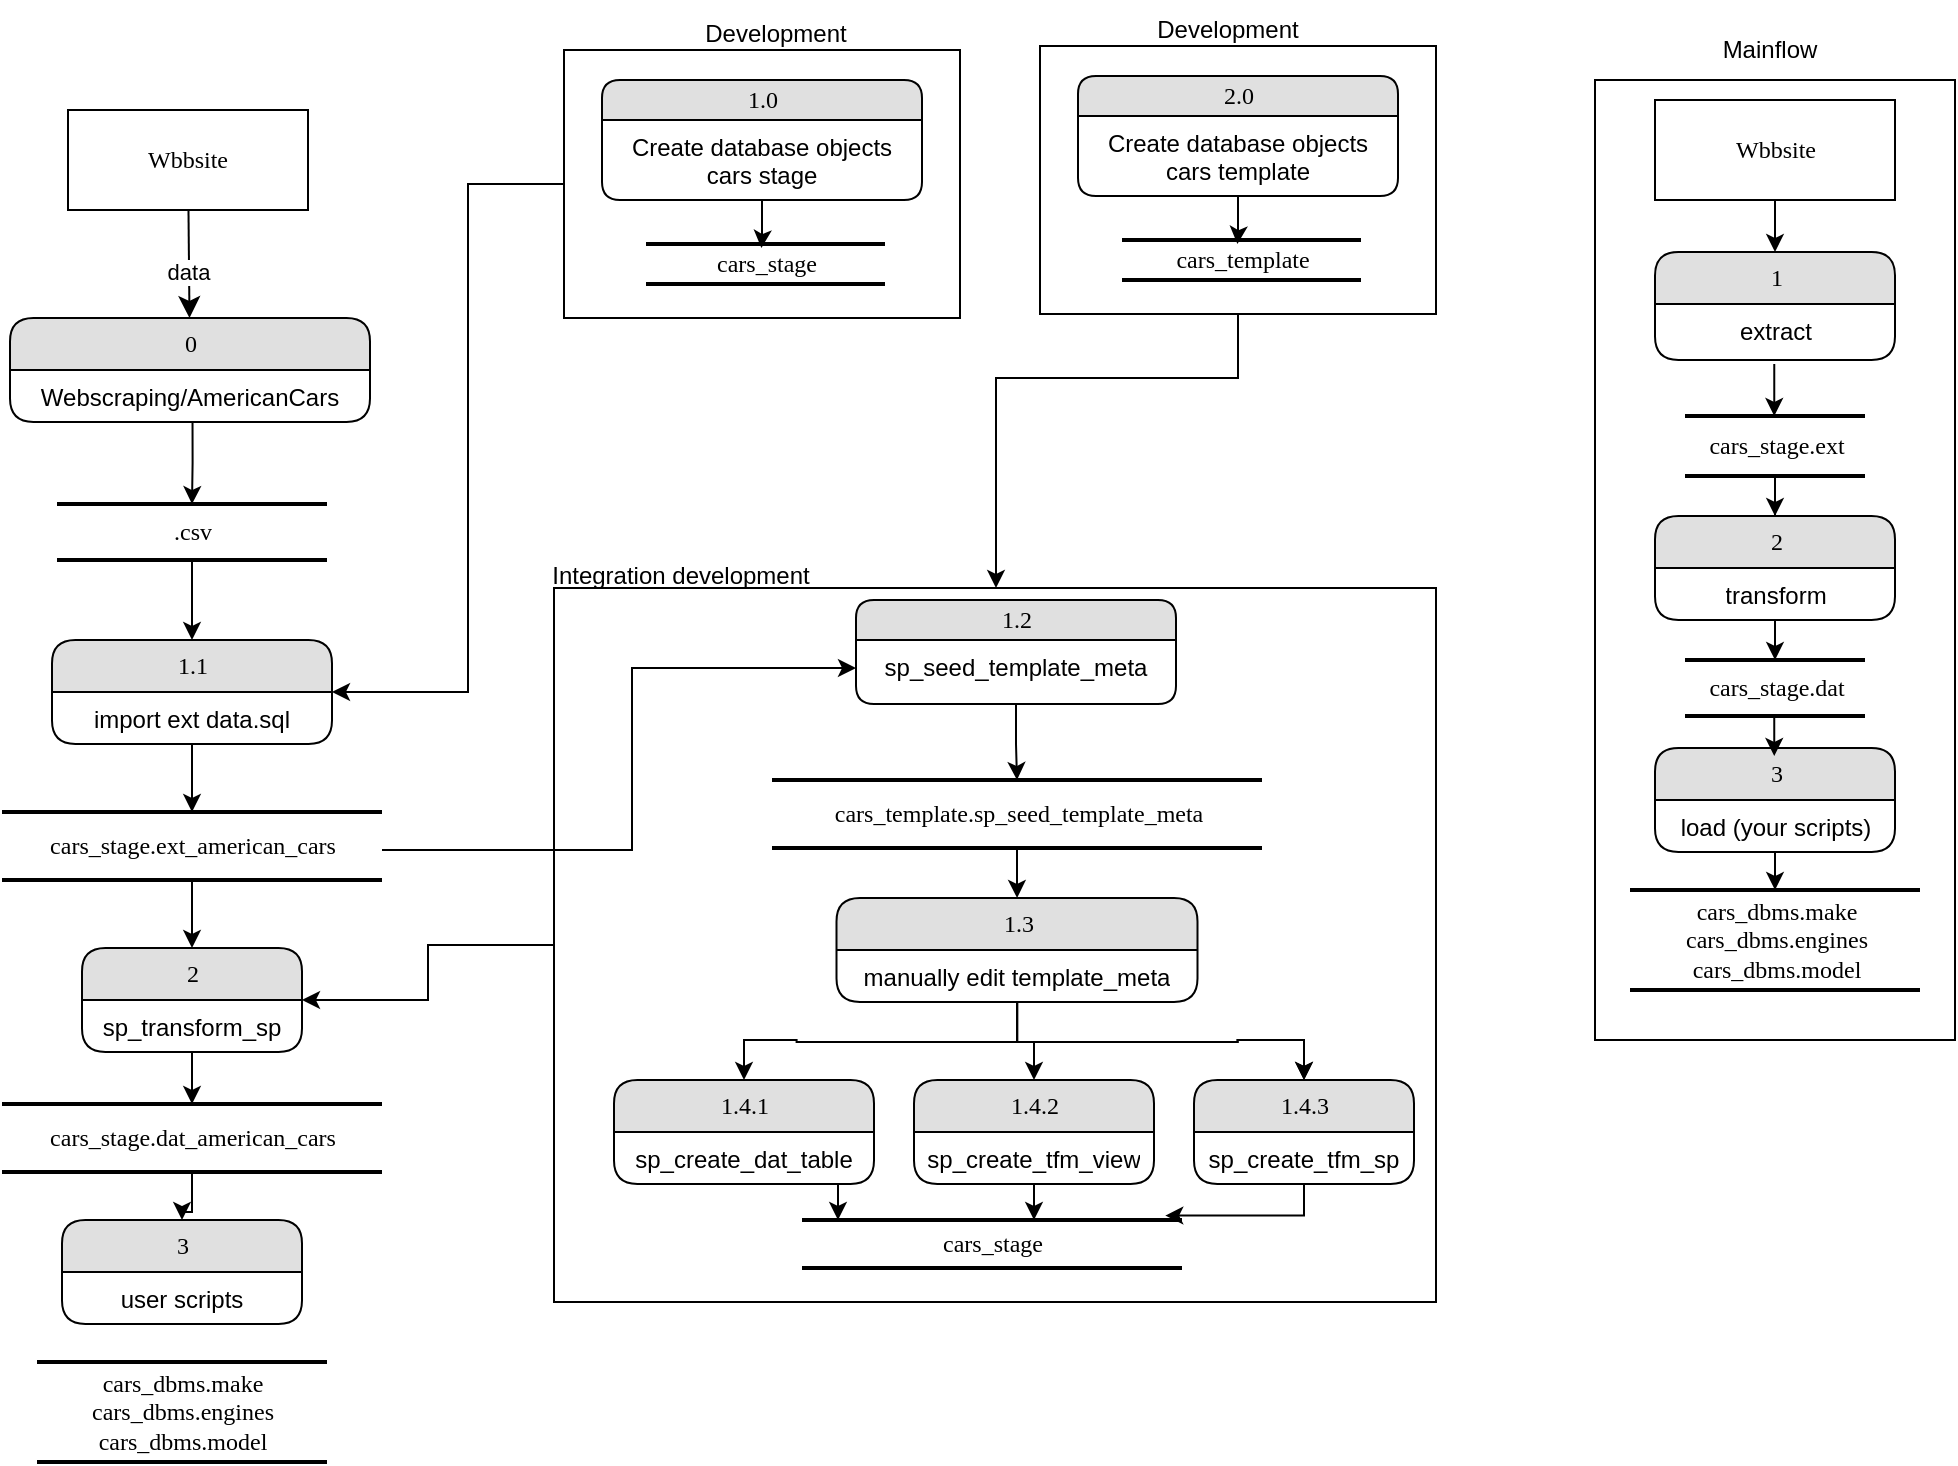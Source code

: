 <mxfile version="17.2.1" type="device"><diagram name="Page-1" id="52a04d89-c75d-2922-d76d-85b35f80e030"><mxGraphModel dx="1342" dy="865" grid="0" gridSize="10" guides="1" tooltips="1" connect="1" arrows="1" fold="1" page="1" pageScale="1" pageWidth="1100" pageHeight="850" background="none" math="0" shadow="0"><root><mxCell id="0"/><mxCell id="1" parent="0"/><mxCell id="p8GH417m3eNIRk5ja6Gc-9" value="" style="rounded=0;whiteSpace=wrap;html=1;fillColor=none;" parent="1" vertex="1"><mxGeometry x="327" y="25" width="198" height="134" as="geometry"/></mxCell><mxCell id="p8GH417m3eNIRk5ja6Gc-16" style="edgeStyle=orthogonalEdgeStyle;rounded=0;orthogonalLoop=1;jettySize=auto;html=1;" parent="1" source="mL82_x171i5qTxR_QhNZ-86" target="mL82_x171i5qTxR_QhNZ-66" edge="1"><mxGeometry relative="1" as="geometry"/></mxCell><mxCell id="mL82_x171i5qTxR_QhNZ-86" value="" style="rounded=0;whiteSpace=wrap;html=1;fillColor=none;" parent="1" vertex="1"><mxGeometry x="322" y="294" width="441" height="357" as="geometry"/></mxCell><mxCell id="mL82_x171i5qTxR_QhNZ-83" value="" style="rounded=0;whiteSpace=wrap;html=1;fillColor=none;" parent="1" vertex="1"><mxGeometry x="842.5" y="40" width="180" height="480" as="geometry"/></mxCell><mxCell id="mL82_x171i5qTxR_QhNZ-4" style="edgeStyle=orthogonalEdgeStyle;rounded=0;orthogonalLoop=1;jettySize=auto;html=1;" parent="1" source="21ea969265ad0168-30" target="1fdf3b25b50cf41e-7" edge="1"><mxGeometry relative="1" as="geometry"/></mxCell><mxCell id="21ea969265ad0168-30" value=".csv" style="html=1;rounded=0;shadow=0;comic=0;labelBackgroundColor=none;strokeWidth=2;fontFamily=Verdana;fontSize=12;align=center;shape=mxgraph.ios7ui.horLines;" parent="1" vertex="1"><mxGeometry x="73.5" y="252" width="135" height="28" as="geometry"/></mxCell><mxCell id="1fdf3b25b50cf41e-27" style="edgeStyle=none;html=1;labelBackgroundColor=none;startFill=0;startSize=8;endFill=1;endSize=8;fontFamily=Verdana;fontSize=12;" parent="1" source="17472293e6e8944d-30" target="1fdf3b25b50cf41e-1" edge="1"><mxGeometry relative="1" as="geometry"/></mxCell><mxCell id="mL82_x171i5qTxR_QhNZ-1" value="data" style="edgeLabel;html=1;align=center;verticalAlign=middle;resizable=0;points=[];" parent="1fdf3b25b50cf41e-27" vertex="1" connectable="0"><mxGeometry x="0.144" y="-1" relative="1" as="geometry"><mxPoint as="offset"/></mxGeometry></mxCell><mxCell id="17472293e6e8944d-30" value="Wbbsite" style="whiteSpace=wrap;html=1;rounded=0;shadow=0;comic=0;labelBackgroundColor=none;strokeWidth=1;fontFamily=Verdana;fontSize=12;align=center;" parent="1" vertex="1"><mxGeometry x="79" y="55" width="120" height="50" as="geometry"/></mxCell><mxCell id="1fdf3b25b50cf41e-1" value="0" style="swimlane;html=1;fontStyle=0;childLayout=stackLayout;horizontal=1;startSize=26;fillColor=#e0e0e0;horizontalStack=0;resizeParent=1;resizeLast=0;collapsible=1;marginBottom=0;swimlaneFillColor=#ffffff;align=center;rounded=1;shadow=0;comic=0;labelBackgroundColor=none;strokeWidth=1;fontFamily=Verdana;fontSize=12" parent="1" vertex="1"><mxGeometry x="50" y="159" width="180" height="52" as="geometry"/></mxCell><mxCell id="1fdf3b25b50cf41e-2" value="Webscraping/AmericanCars" style="text;html=1;strokeColor=none;fillColor=none;spacingLeft=4;spacingRight=4;whiteSpace=wrap;overflow=hidden;rotatable=0;points=[[0,0.5],[1,0.5]];portConstraint=eastwest;align=center;" parent="1fdf3b25b50cf41e-1" vertex="1"><mxGeometry y="26" width="180" height="26" as="geometry"/></mxCell><mxCell id="1fdf3b25b50cf41e-7" value="1.1" style="swimlane;html=1;fontStyle=0;childLayout=stackLayout;horizontal=1;startSize=26;fillColor=#e0e0e0;horizontalStack=0;resizeParent=1;resizeLast=0;collapsible=1;marginBottom=0;swimlaneFillColor=#ffffff;align=center;rounded=1;shadow=0;comic=0;labelBackgroundColor=none;strokeWidth=1;fontFamily=Verdana;fontSize=12" parent="1" vertex="1"><mxGeometry x="71" y="320" width="140" height="52" as="geometry"/></mxCell><mxCell id="1fdf3b25b50cf41e-8" value="import ext data.sql" style="text;html=1;strokeColor=none;fillColor=none;spacingLeft=4;spacingRight=4;whiteSpace=wrap;overflow=hidden;rotatable=0;points=[[0,0.5],[1,0.5]];portConstraint=eastwest;align=center;" parent="1fdf3b25b50cf41e-7" vertex="1"><mxGeometry y="26" width="140" height="26" as="geometry"/></mxCell><mxCell id="mL82_x171i5qTxR_QhNZ-8" style="edgeStyle=orthogonalEdgeStyle;rounded=0;orthogonalLoop=1;jettySize=auto;html=1;" parent="1" source="1fdf3b25b50cf41e-21" target="mL82_x171i5qTxR_QhNZ-7" edge="1"><mxGeometry relative="1" as="geometry"/></mxCell><mxCell id="1fdf3b25b50cf41e-21" value="1.2" style="swimlane;html=1;fontStyle=0;childLayout=stackLayout;horizontal=1;startSize=20;fillColor=#e0e0e0;horizontalStack=0;resizeParent=1;resizeLast=0;collapsible=1;marginBottom=0;swimlaneFillColor=#ffffff;align=center;rounded=1;shadow=0;comic=0;labelBackgroundColor=none;strokeWidth=1;fontFamily=Verdana;fontSize=12" parent="1" vertex="1"><mxGeometry x="473" y="300" width="160" height="52" as="geometry"/></mxCell><mxCell id="1fdf3b25b50cf41e-22" value="sp_seed_template_meta" style="text;html=1;strokeColor=none;fillColor=none;spacingLeft=4;spacingRight=4;whiteSpace=wrap;overflow=hidden;rotatable=0;points=[[0,0.5],[1,0.5]];portConstraint=eastwest;align=center;" parent="1fdf3b25b50cf41e-21" vertex="1"><mxGeometry y="20" width="160" height="26" as="geometry"/></mxCell><mxCell id="mL82_x171i5qTxR_QhNZ-3" style="edgeStyle=orthogonalEdgeStyle;rounded=0;orthogonalLoop=1;jettySize=auto;html=1;exitX=0.507;exitY=1;exitDx=0;exitDy=0;exitPerimeter=0;" parent="1" source="1fdf3b25b50cf41e-2" target="21ea969265ad0168-30" edge="1"><mxGeometry relative="1" as="geometry"/></mxCell><mxCell id="mL82_x171i5qTxR_QhNZ-9" style="edgeStyle=elbowEdgeStyle;rounded=0;orthogonalLoop=1;jettySize=auto;html=1;exitX=0.937;exitY=0.559;exitDx=0;exitDy=0;exitPerimeter=0;" parent="1" source="mL82_x171i5qTxR_QhNZ-5" target="1fdf3b25b50cf41e-21" edge="1"><mxGeometry relative="1" as="geometry"><Array as="points"><mxPoint x="361" y="334"/></Array></mxGeometry></mxCell><mxCell id="mL82_x171i5qTxR_QhNZ-68" style="edgeStyle=orthogonalEdgeStyle;rounded=0;orthogonalLoop=1;jettySize=auto;html=1;entryX=0.5;entryY=0;entryDx=0;entryDy=0;" parent="1" source="mL82_x171i5qTxR_QhNZ-5" target="mL82_x171i5qTxR_QhNZ-66" edge="1"><mxGeometry relative="1" as="geometry"/></mxCell><mxCell id="mL82_x171i5qTxR_QhNZ-5" value="cars_stage.ext_american_cars" style="html=1;rounded=0;shadow=0;comic=0;labelBackgroundColor=none;strokeWidth=2;fontFamily=Verdana;fontSize=12;align=center;shape=mxgraph.ios7ui.horLines;" parent="1" vertex="1"><mxGeometry x="46" y="406" width="190" height="34" as="geometry"/></mxCell><mxCell id="mL82_x171i5qTxR_QhNZ-6" style="edgeStyle=orthogonalEdgeStyle;rounded=0;orthogonalLoop=1;jettySize=auto;html=1;" parent="1" source="1fdf3b25b50cf41e-7" target="mL82_x171i5qTxR_QhNZ-5" edge="1"><mxGeometry relative="1" as="geometry"><mxPoint x="240" y="438" as="sourcePoint"/></mxGeometry></mxCell><mxCell id="mL82_x171i5qTxR_QhNZ-15" style="edgeStyle=orthogonalEdgeStyle;rounded=0;orthogonalLoop=1;jettySize=auto;html=1;" parent="1" source="mL82_x171i5qTxR_QhNZ-7" target="mL82_x171i5qTxR_QhNZ-10" edge="1"><mxGeometry relative="1" as="geometry"/></mxCell><mxCell id="mL82_x171i5qTxR_QhNZ-7" value="cars_template.sp_seed_template_meta" style="html=1;rounded=0;shadow=0;comic=0;labelBackgroundColor=none;strokeWidth=2;fontFamily=Verdana;fontSize=12;align=center;shape=mxgraph.ios7ui.horLines;" parent="1" vertex="1"><mxGeometry x="431" y="390" width="245" height="34" as="geometry"/></mxCell><mxCell id="mL82_x171i5qTxR_QhNZ-76" style="edgeStyle=orthogonalEdgeStyle;rounded=0;orthogonalLoop=1;jettySize=auto;html=1;" parent="1" source="mL82_x171i5qTxR_QhNZ-10" target="mL82_x171i5qTxR_QhNZ-16" edge="1"><mxGeometry relative="1" as="geometry"/></mxCell><mxCell id="mL82_x171i5qTxR_QhNZ-77" style="edgeStyle=orthogonalEdgeStyle;rounded=0;orthogonalLoop=1;jettySize=auto;html=1;" parent="1" source="mL82_x171i5qTxR_QhNZ-10" target="mL82_x171i5qTxR_QhNZ-62" edge="1"><mxGeometry relative="1" as="geometry"/></mxCell><mxCell id="mL82_x171i5qTxR_QhNZ-78" style="edgeStyle=orthogonalEdgeStyle;rounded=0;orthogonalLoop=1;jettySize=auto;html=1;" parent="1" source="mL82_x171i5qTxR_QhNZ-10" target="mL82_x171i5qTxR_QhNZ-22" edge="1"><mxGeometry relative="1" as="geometry"/></mxCell><mxCell id="mL82_x171i5qTxR_QhNZ-79" style="edgeStyle=orthogonalEdgeStyle;rounded=0;orthogonalLoop=1;jettySize=auto;html=1;" parent="1" source="mL82_x171i5qTxR_QhNZ-10" target="mL82_x171i5qTxR_QhNZ-62" edge="1"><mxGeometry relative="1" as="geometry"/></mxCell><mxCell id="mL82_x171i5qTxR_QhNZ-10" value="1.3" style="swimlane;html=1;fontStyle=0;childLayout=stackLayout;horizontal=1;startSize=26;fillColor=#e0e0e0;horizontalStack=0;resizeParent=1;resizeLast=0;collapsible=1;marginBottom=0;swimlaneFillColor=#ffffff;align=center;rounded=1;shadow=0;comic=0;labelBackgroundColor=none;strokeWidth=1;fontFamily=Verdana;fontSize=12" parent="1" vertex="1"><mxGeometry x="463.25" y="449" width="180.5" height="52" as="geometry"/></mxCell><mxCell id="mL82_x171i5qTxR_QhNZ-11" value="manually edit template_meta" style="text;html=1;strokeColor=none;fillColor=none;spacingLeft=4;spacingRight=4;whiteSpace=wrap;overflow=hidden;rotatable=0;points=[[0,0.5],[1,0.5]];portConstraint=eastwest;align=center;" parent="mL82_x171i5qTxR_QhNZ-10" vertex="1"><mxGeometry y="26" width="180.5" height="26" as="geometry"/></mxCell><mxCell id="mL82_x171i5qTxR_QhNZ-26" style="edgeStyle=elbowEdgeStyle;rounded=0;orthogonalLoop=1;jettySize=auto;html=1;" parent="1" source="mL82_x171i5qTxR_QhNZ-16" target="mL82_x171i5qTxR_QhNZ-19" edge="1"><mxGeometry relative="1" as="geometry"/></mxCell><mxCell id="mL82_x171i5qTxR_QhNZ-16" value="1.4.1" style="swimlane;html=1;fontStyle=0;childLayout=stackLayout;horizontal=1;startSize=26;fillColor=#e0e0e0;horizontalStack=0;resizeParent=1;resizeLast=0;collapsible=1;marginBottom=0;swimlaneFillColor=#ffffff;align=center;rounded=1;shadow=0;comic=0;labelBackgroundColor=none;strokeWidth=1;fontFamily=Verdana;fontSize=12" parent="1" vertex="1"><mxGeometry x="352" y="540" width="130" height="52" as="geometry"/></mxCell><mxCell id="mL82_x171i5qTxR_QhNZ-17" value="sp_create_dat_table" style="text;html=1;strokeColor=none;fillColor=none;spacingLeft=4;spacingRight=4;whiteSpace=wrap;overflow=hidden;rotatable=0;points=[[0,0.5],[1,0.5]];portConstraint=eastwest;align=center;" parent="mL82_x171i5qTxR_QhNZ-16" vertex="1"><mxGeometry y="26" width="130" height="26" as="geometry"/></mxCell><mxCell id="mL82_x171i5qTxR_QhNZ-19" value="cars_stage" style="html=1;rounded=0;shadow=0;comic=0;labelBackgroundColor=none;strokeWidth=2;fontFamily=Verdana;fontSize=12;align=center;shape=mxgraph.ios7ui.horLines;" parent="1" vertex="1"><mxGeometry x="446" y="610" width="190" height="24" as="geometry"/></mxCell><mxCell id="mL82_x171i5qTxR_QhNZ-27" style="edgeStyle=elbowEdgeStyle;rounded=0;orthogonalLoop=1;jettySize=auto;html=1;" parent="1" source="mL82_x171i5qTxR_QhNZ-22" target="mL82_x171i5qTxR_QhNZ-19" edge="1"><mxGeometry relative="1" as="geometry"/></mxCell><mxCell id="mL82_x171i5qTxR_QhNZ-22" value="1.4.2" style="swimlane;html=1;fontStyle=0;childLayout=stackLayout;horizontal=1;startSize=26;fillColor=#e0e0e0;horizontalStack=0;resizeParent=1;resizeLast=0;collapsible=1;marginBottom=0;swimlaneFillColor=#ffffff;align=center;rounded=1;shadow=0;comic=0;labelBackgroundColor=none;strokeWidth=1;fontFamily=Verdana;fontSize=12" parent="1" vertex="1"><mxGeometry x="502" y="540" width="120" height="52" as="geometry"/></mxCell><mxCell id="mL82_x171i5qTxR_QhNZ-23" value="sp_create_tfm_view" style="text;html=1;strokeColor=none;fillColor=none;spacingLeft=4;spacingRight=4;whiteSpace=wrap;overflow=hidden;rotatable=0;points=[[0,0.5],[1,0.5]];portConstraint=eastwest;align=center;" parent="mL82_x171i5qTxR_QhNZ-22" vertex="1"><mxGeometry y="26" width="120" height="26" as="geometry"/></mxCell><mxCell id="mL82_x171i5qTxR_QhNZ-33" style="edgeStyle=orthogonalEdgeStyle;rounded=0;orthogonalLoop=1;jettySize=auto;html=1;" parent="1" edge="1"><mxGeometry relative="1" as="geometry"><mxPoint x="537.947" y="552" as="sourcePoint"/></mxGeometry></mxCell><mxCell id="mL82_x171i5qTxR_QhNZ-35" value="cars_dbms.make&lt;br&gt;cars_dbms.engines&lt;br&gt;cars_dbms.model" style="html=1;rounded=0;shadow=0;comic=0;labelBackgroundColor=none;strokeWidth=2;fontFamily=Verdana;fontSize=12;align=center;shape=mxgraph.ios7ui.horLines;" parent="1" vertex="1"><mxGeometry x="860" y="445" width="145" height="50" as="geometry"/></mxCell><mxCell id="mL82_x171i5qTxR_QhNZ-36" value="Wbbsite" style="whiteSpace=wrap;html=1;rounded=0;shadow=0;comic=0;labelBackgroundColor=none;strokeWidth=1;fontFamily=Verdana;fontSize=12;align=center;" parent="1" vertex="1"><mxGeometry x="872.5" y="50" width="120" height="50" as="geometry"/></mxCell><mxCell id="mL82_x171i5qTxR_QhNZ-38" value="1" style="swimlane;html=1;fontStyle=0;childLayout=stackLayout;horizontal=1;startSize=26;fillColor=#e0e0e0;horizontalStack=0;resizeParent=1;resizeLast=0;collapsible=1;marginBottom=0;swimlaneFillColor=#ffffff;align=center;rounded=1;shadow=0;comic=0;labelBackgroundColor=none;strokeWidth=1;fontFamily=Verdana;fontSize=12" parent="1" vertex="1"><mxGeometry x="872.5" y="126" width="120" height="54" as="geometry"/></mxCell><mxCell id="mL82_x171i5qTxR_QhNZ-45" value="extract" style="text;html=1;strokeColor=none;fillColor=none;spacingLeft=4;spacingRight=4;whiteSpace=wrap;overflow=hidden;rotatable=0;points=[[0,0.5],[1,0.5]];portConstraint=eastwest;align=center;" parent="mL82_x171i5qTxR_QhNZ-38" vertex="1"><mxGeometry y="26" width="120" height="26" as="geometry"/></mxCell><mxCell id="mL82_x171i5qTxR_QhNZ-54" style="edgeStyle=orthogonalEdgeStyle;rounded=0;orthogonalLoop=1;jettySize=auto;html=1;entryX=0.5;entryY=0;entryDx=0;entryDy=0;" parent="1" source="mL82_x171i5qTxR_QhNZ-40" target="mL82_x171i5qTxR_QhNZ-41" edge="1"><mxGeometry relative="1" as="geometry"/></mxCell><mxCell id="mL82_x171i5qTxR_QhNZ-40" value="cars_stage.ext" style="html=1;rounded=0;shadow=0;comic=0;labelBackgroundColor=none;strokeWidth=2;fontFamily=Verdana;fontSize=12;align=center;shape=mxgraph.ios7ui.horLines;" parent="1" vertex="1"><mxGeometry x="887.5" y="208" width="90" height="30" as="geometry"/></mxCell><mxCell id="mL82_x171i5qTxR_QhNZ-56" style="edgeStyle=orthogonalEdgeStyle;rounded=0;orthogonalLoop=1;jettySize=auto;html=1;" parent="1" source="mL82_x171i5qTxR_QhNZ-41" target="mL82_x171i5qTxR_QhNZ-43" edge="1"><mxGeometry relative="1" as="geometry"/></mxCell><mxCell id="mL82_x171i5qTxR_QhNZ-41" value="2" style="swimlane;html=1;fontStyle=0;childLayout=stackLayout;horizontal=1;startSize=26;fillColor=#e0e0e0;horizontalStack=0;resizeParent=1;resizeLast=0;collapsible=1;marginBottom=0;swimlaneFillColor=#ffffff;align=center;rounded=1;shadow=0;comic=0;labelBackgroundColor=none;strokeWidth=1;fontFamily=Verdana;fontSize=12" parent="1" vertex="1"><mxGeometry x="872.5" y="258" width="120" height="52" as="geometry"/></mxCell><mxCell id="mL82_x171i5qTxR_QhNZ-42" value="transform" style="text;html=1;strokeColor=none;fillColor=none;spacingLeft=4;spacingRight=4;whiteSpace=wrap;overflow=hidden;rotatable=0;points=[[0,0.5],[1,0.5]];portConstraint=eastwest;align=center;" parent="mL82_x171i5qTxR_QhNZ-41" vertex="1"><mxGeometry y="26" width="120" height="26" as="geometry"/></mxCell><mxCell id="mL82_x171i5qTxR_QhNZ-43" value="cars_stage.dat" style="html=1;rounded=0;shadow=0;comic=0;labelBackgroundColor=none;strokeWidth=2;fontFamily=Verdana;fontSize=12;align=center;shape=mxgraph.ios7ui.horLines;" parent="1" vertex="1"><mxGeometry x="887.5" y="330" width="90" height="28" as="geometry"/></mxCell><mxCell id="mL82_x171i5qTxR_QhNZ-44" style="edgeStyle=orthogonalEdgeStyle;rounded=0;orthogonalLoop=1;jettySize=auto;html=1;entryX=0.5;entryY=0;entryDx=0;entryDy=0;" parent="1" source="mL82_x171i5qTxR_QhNZ-36" target="mL82_x171i5qTxR_QhNZ-38" edge="1"><mxGeometry relative="1" as="geometry"><mxPoint x="932.347" y="112" as="sourcePoint"/><mxPoint x="931.732" y="150.0" as="targetPoint"/></mxGeometry></mxCell><mxCell id="mL82_x171i5qTxR_QhNZ-47" style="edgeStyle=orthogonalEdgeStyle;rounded=0;orthogonalLoop=1;jettySize=auto;html=1;entryX=0.5;entryY=0;entryDx=0;entryDy=0;" parent="1" edge="1"><mxGeometry relative="1" as="geometry"><mxPoint x="932.13" y="182.0" as="sourcePoint"/><mxPoint x="932.13" y="208" as="targetPoint"/></mxGeometry></mxCell><mxCell id="mL82_x171i5qTxR_QhNZ-60" style="edgeStyle=orthogonalEdgeStyle;rounded=0;orthogonalLoop=1;jettySize=auto;html=1;" parent="1" source="mL82_x171i5qTxR_QhNZ-57" target="mL82_x171i5qTxR_QhNZ-35" edge="1"><mxGeometry relative="1" as="geometry"/></mxCell><mxCell id="mL82_x171i5qTxR_QhNZ-57" value="3" style="swimlane;html=1;fontStyle=0;childLayout=stackLayout;horizontal=1;startSize=26;fillColor=#e0e0e0;horizontalStack=0;resizeParent=1;resizeLast=0;collapsible=1;marginBottom=0;swimlaneFillColor=#ffffff;align=center;rounded=1;shadow=0;comic=0;labelBackgroundColor=none;strokeWidth=1;fontFamily=Verdana;fontSize=12" parent="1" vertex="1"><mxGeometry x="872.5" y="374" width="120" height="52" as="geometry"/></mxCell><mxCell id="mL82_x171i5qTxR_QhNZ-58" value="load (your scripts)" style="text;html=1;strokeColor=none;fillColor=none;spacingLeft=4;spacingRight=4;whiteSpace=wrap;overflow=hidden;rotatable=0;points=[[0,0.5],[1,0.5]];portConstraint=eastwest;align=center;" parent="mL82_x171i5qTxR_QhNZ-57" vertex="1"><mxGeometry y="26" width="120" height="26" as="geometry"/></mxCell><mxCell id="mL82_x171i5qTxR_QhNZ-59" style="edgeStyle=orthogonalEdgeStyle;rounded=0;orthogonalLoop=1;jettySize=auto;html=1;" parent="1" edge="1"><mxGeometry relative="1" as="geometry"><mxPoint x="932.127" y="358" as="sourcePoint"/><mxPoint x="932.127" y="378" as="targetPoint"/></mxGeometry></mxCell><mxCell id="mL82_x171i5qTxR_QhNZ-65" style="edgeStyle=orthogonalEdgeStyle;rounded=0;orthogonalLoop=1;jettySize=auto;html=1;entryX=0.956;entryY=-0.092;entryDx=0;entryDy=0;entryPerimeter=0;" parent="1" source="mL82_x171i5qTxR_QhNZ-62" target="mL82_x171i5qTxR_QhNZ-19" edge="1"><mxGeometry relative="1" as="geometry"><Array as="points"><mxPoint x="697" y="608"/></Array></mxGeometry></mxCell><mxCell id="mL82_x171i5qTxR_QhNZ-62" value="1.4.3" style="swimlane;html=1;fontStyle=0;childLayout=stackLayout;horizontal=1;startSize=26;fillColor=#e0e0e0;horizontalStack=0;resizeParent=1;resizeLast=0;collapsible=1;marginBottom=0;swimlaneFillColor=#ffffff;align=center;rounded=1;shadow=0;comic=0;labelBackgroundColor=none;strokeWidth=1;fontFamily=Verdana;fontSize=12" parent="1" vertex="1"><mxGeometry x="642" y="540" width="110" height="52" as="geometry"/></mxCell><mxCell id="mL82_x171i5qTxR_QhNZ-63" value="sp_create_tfm_sp" style="text;html=1;strokeColor=none;fillColor=none;spacingLeft=4;spacingRight=4;whiteSpace=wrap;overflow=hidden;rotatable=0;points=[[0,0.5],[1,0.5]];portConstraint=eastwest;align=center;" parent="mL82_x171i5qTxR_QhNZ-62" vertex="1"><mxGeometry y="26" width="110" height="26" as="geometry"/></mxCell><mxCell id="mL82_x171i5qTxR_QhNZ-70" style="edgeStyle=orthogonalEdgeStyle;rounded=0;orthogonalLoop=1;jettySize=auto;html=1;" parent="1" source="mL82_x171i5qTxR_QhNZ-66" target="mL82_x171i5qTxR_QhNZ-69" edge="1"><mxGeometry relative="1" as="geometry"/></mxCell><mxCell id="mL82_x171i5qTxR_QhNZ-66" value="2" style="swimlane;html=1;fontStyle=0;childLayout=stackLayout;horizontal=1;startSize=26;fillColor=#e0e0e0;horizontalStack=0;resizeParent=1;resizeLast=0;collapsible=1;marginBottom=0;swimlaneFillColor=#ffffff;align=center;rounded=1;shadow=0;comic=0;labelBackgroundColor=none;strokeWidth=1;fontFamily=Verdana;fontSize=12" parent="1" vertex="1"><mxGeometry x="86" y="474" width="110" height="52" as="geometry"/></mxCell><mxCell id="mL82_x171i5qTxR_QhNZ-67" value="sp_transform_sp" style="text;html=1;strokeColor=none;fillColor=none;spacingLeft=4;spacingRight=4;whiteSpace=wrap;overflow=hidden;rotatable=0;points=[[0,0.5],[1,0.5]];portConstraint=eastwest;align=center;" parent="mL82_x171i5qTxR_QhNZ-66" vertex="1"><mxGeometry y="26" width="110" height="26" as="geometry"/></mxCell><mxCell id="mL82_x171i5qTxR_QhNZ-74" style="edgeStyle=orthogonalEdgeStyle;rounded=0;orthogonalLoop=1;jettySize=auto;html=1;" parent="1" source="mL82_x171i5qTxR_QhNZ-69" target="mL82_x171i5qTxR_QhNZ-72" edge="1"><mxGeometry relative="1" as="geometry"/></mxCell><mxCell id="mL82_x171i5qTxR_QhNZ-69" value="cars_stage.dat_american_cars" style="html=1;rounded=0;shadow=0;comic=0;labelBackgroundColor=none;strokeWidth=2;fontFamily=Verdana;fontSize=12;align=center;shape=mxgraph.ios7ui.horLines;" parent="1" vertex="1"><mxGeometry x="46" y="552" width="190" height="34" as="geometry"/></mxCell><mxCell id="mL82_x171i5qTxR_QhNZ-71" value="cars_dbms.make&lt;br&gt;cars_dbms.engines&lt;br&gt;cars_dbms.model" style="html=1;rounded=0;shadow=0;comic=0;labelBackgroundColor=none;strokeWidth=2;fontFamily=Verdana;fontSize=12;align=center;shape=mxgraph.ios7ui.horLines;" parent="1" vertex="1"><mxGeometry x="63.5" y="681" width="145" height="50" as="geometry"/></mxCell><mxCell id="mL82_x171i5qTxR_QhNZ-72" value="3" style="swimlane;html=1;fontStyle=0;childLayout=stackLayout;horizontal=1;startSize=26;fillColor=#e0e0e0;horizontalStack=0;resizeParent=1;resizeLast=0;collapsible=1;marginBottom=0;swimlaneFillColor=#ffffff;align=center;rounded=1;shadow=0;comic=0;labelBackgroundColor=none;strokeWidth=1;fontFamily=Verdana;fontSize=12" parent="1" vertex="1"><mxGeometry x="76" y="610" width="120" height="52" as="geometry"/></mxCell><mxCell id="mL82_x171i5qTxR_QhNZ-73" value="user scripts" style="text;html=1;strokeColor=none;fillColor=none;spacingLeft=4;spacingRight=4;whiteSpace=wrap;overflow=hidden;rotatable=0;points=[[0,0.5],[1,0.5]];portConstraint=eastwest;align=center;" parent="mL82_x171i5qTxR_QhNZ-72" vertex="1"><mxGeometry y="26" width="120" height="26" as="geometry"/></mxCell><mxCell id="mL82_x171i5qTxR_QhNZ-84" value="Mainflow" style="text;html=1;strokeColor=none;fillColor=none;align=center;verticalAlign=middle;whiteSpace=wrap;rounded=0;" parent="1" vertex="1"><mxGeometry x="900" y="10" width="60" height="30" as="geometry"/></mxCell><mxCell id="mL82_x171i5qTxR_QhNZ-87" value="Integration development" style="text;html=1;strokeColor=none;fillColor=none;align=center;verticalAlign=middle;whiteSpace=wrap;rounded=0;" parent="1" vertex="1"><mxGeometry x="320" y="273" width="131" height="30" as="geometry"/></mxCell><mxCell id="p8GH417m3eNIRk5ja6Gc-3" value="cars_stage" style="html=1;rounded=0;shadow=0;comic=0;labelBackgroundColor=none;strokeWidth=2;fontFamily=Verdana;fontSize=12;align=center;shape=mxgraph.ios7ui.horLines;" parent="1" vertex="1"><mxGeometry x="368" y="122" width="119.5" height="20" as="geometry"/></mxCell><mxCell id="p8GH417m3eNIRk5ja6Gc-8" style="edgeStyle=orthogonalEdgeStyle;rounded=0;orthogonalLoop=1;jettySize=auto;html=1;entryX=0.483;entryY=0.1;entryDx=0;entryDy=0;entryPerimeter=0;" parent="1" source="p8GH417m3eNIRk5ja6Gc-5" target="p8GH417m3eNIRk5ja6Gc-3" edge="1"><mxGeometry relative="1" as="geometry"/></mxCell><mxCell id="p8GH417m3eNIRk5ja6Gc-5" value="1.0" style="swimlane;html=1;fontStyle=0;childLayout=stackLayout;horizontal=1;startSize=20;fillColor=#e0e0e0;horizontalStack=0;resizeParent=1;resizeLast=0;collapsible=1;marginBottom=0;swimlaneFillColor=#ffffff;align=center;rounded=1;shadow=0;comic=0;labelBackgroundColor=none;strokeWidth=1;fontFamily=Verdana;fontSize=12" parent="1" vertex="1"><mxGeometry x="346" y="40" width="160" height="60" as="geometry"/></mxCell><mxCell id="p8GH417m3eNIRk5ja6Gc-6" value="Create database objects cars stage" style="text;html=1;strokeColor=none;fillColor=none;spacingLeft=4;spacingRight=4;whiteSpace=wrap;overflow=hidden;rotatable=0;points=[[0,0.5],[1,0.5]];portConstraint=eastwest;align=center;" parent="p8GH417m3eNIRk5ja6Gc-5" vertex="1"><mxGeometry y="20" width="160" height="39" as="geometry"/></mxCell><mxCell id="p8GH417m3eNIRk5ja6Gc-10" style="edgeStyle=orthogonalEdgeStyle;rounded=0;orthogonalLoop=1;jettySize=auto;html=1;" parent="1" source="p8GH417m3eNIRk5ja6Gc-9" target="1fdf3b25b50cf41e-7" edge="1"><mxGeometry relative="1" as="geometry"><Array as="points"><mxPoint x="279" y="92"/><mxPoint x="279" y="346"/></Array></mxGeometry></mxCell><mxCell id="p8GH417m3eNIRk5ja6Gc-17" style="edgeStyle=orthogonalEdgeStyle;rounded=0;orthogonalLoop=1;jettySize=auto;html=1;" parent="1" source="p8GH417m3eNIRk5ja6Gc-11" target="mL82_x171i5qTxR_QhNZ-86" edge="1"><mxGeometry relative="1" as="geometry"><Array as="points"><mxPoint x="664" y="189"/><mxPoint x="543" y="189"/></Array></mxGeometry></mxCell><mxCell id="p8GH417m3eNIRk5ja6Gc-11" value="" style="rounded=0;whiteSpace=wrap;html=1;fillColor=none;" parent="1" vertex="1"><mxGeometry x="565" y="23" width="198" height="134" as="geometry"/></mxCell><mxCell id="p8GH417m3eNIRk5ja6Gc-12" value="cars_template" style="html=1;rounded=0;shadow=0;comic=0;labelBackgroundColor=none;strokeWidth=2;fontFamily=Verdana;fontSize=12;align=center;shape=mxgraph.ios7ui.horLines;" parent="1" vertex="1"><mxGeometry x="606" y="120" width="119.5" height="20" as="geometry"/></mxCell><mxCell id="p8GH417m3eNIRk5ja6Gc-13" style="edgeStyle=orthogonalEdgeStyle;rounded=0;orthogonalLoop=1;jettySize=auto;html=1;entryX=0.483;entryY=0.1;entryDx=0;entryDy=0;entryPerimeter=0;" parent="1" source="p8GH417m3eNIRk5ja6Gc-14" target="p8GH417m3eNIRk5ja6Gc-12" edge="1"><mxGeometry relative="1" as="geometry"/></mxCell><mxCell id="p8GH417m3eNIRk5ja6Gc-14" value="2.0" style="swimlane;html=1;fontStyle=0;childLayout=stackLayout;horizontal=1;startSize=20;fillColor=#e0e0e0;horizontalStack=0;resizeParent=1;resizeLast=0;collapsible=1;marginBottom=0;swimlaneFillColor=#ffffff;align=center;rounded=1;shadow=0;comic=0;labelBackgroundColor=none;strokeWidth=1;fontFamily=Verdana;fontSize=12" parent="1" vertex="1"><mxGeometry x="584" y="38" width="160" height="60" as="geometry"/></mxCell><mxCell id="p8GH417m3eNIRk5ja6Gc-15" value="Create database objects cars template" style="text;html=1;strokeColor=none;fillColor=none;spacingLeft=4;spacingRight=4;whiteSpace=wrap;overflow=hidden;rotatable=0;points=[[0,0.5],[1,0.5]];portConstraint=eastwest;align=center;" parent="p8GH417m3eNIRk5ja6Gc-14" vertex="1"><mxGeometry y="20" width="160" height="39" as="geometry"/></mxCell><mxCell id="p8GH417m3eNIRk5ja6Gc-18" value="Development" style="text;html=1;strokeColor=none;fillColor=none;align=center;verticalAlign=middle;whiteSpace=wrap;rounded=0;" parent="1" vertex="1"><mxGeometry x="403.25" y="2" width="60" height="30" as="geometry"/></mxCell><mxCell id="p8GH417m3eNIRk5ja6Gc-19" value="Development" style="text;html=1;strokeColor=none;fillColor=none;align=center;verticalAlign=middle;whiteSpace=wrap;rounded=0;" parent="1" vertex="1"><mxGeometry x="629" width="60" height="30" as="geometry"/></mxCell></root></mxGraphModel></diagram></mxfile>